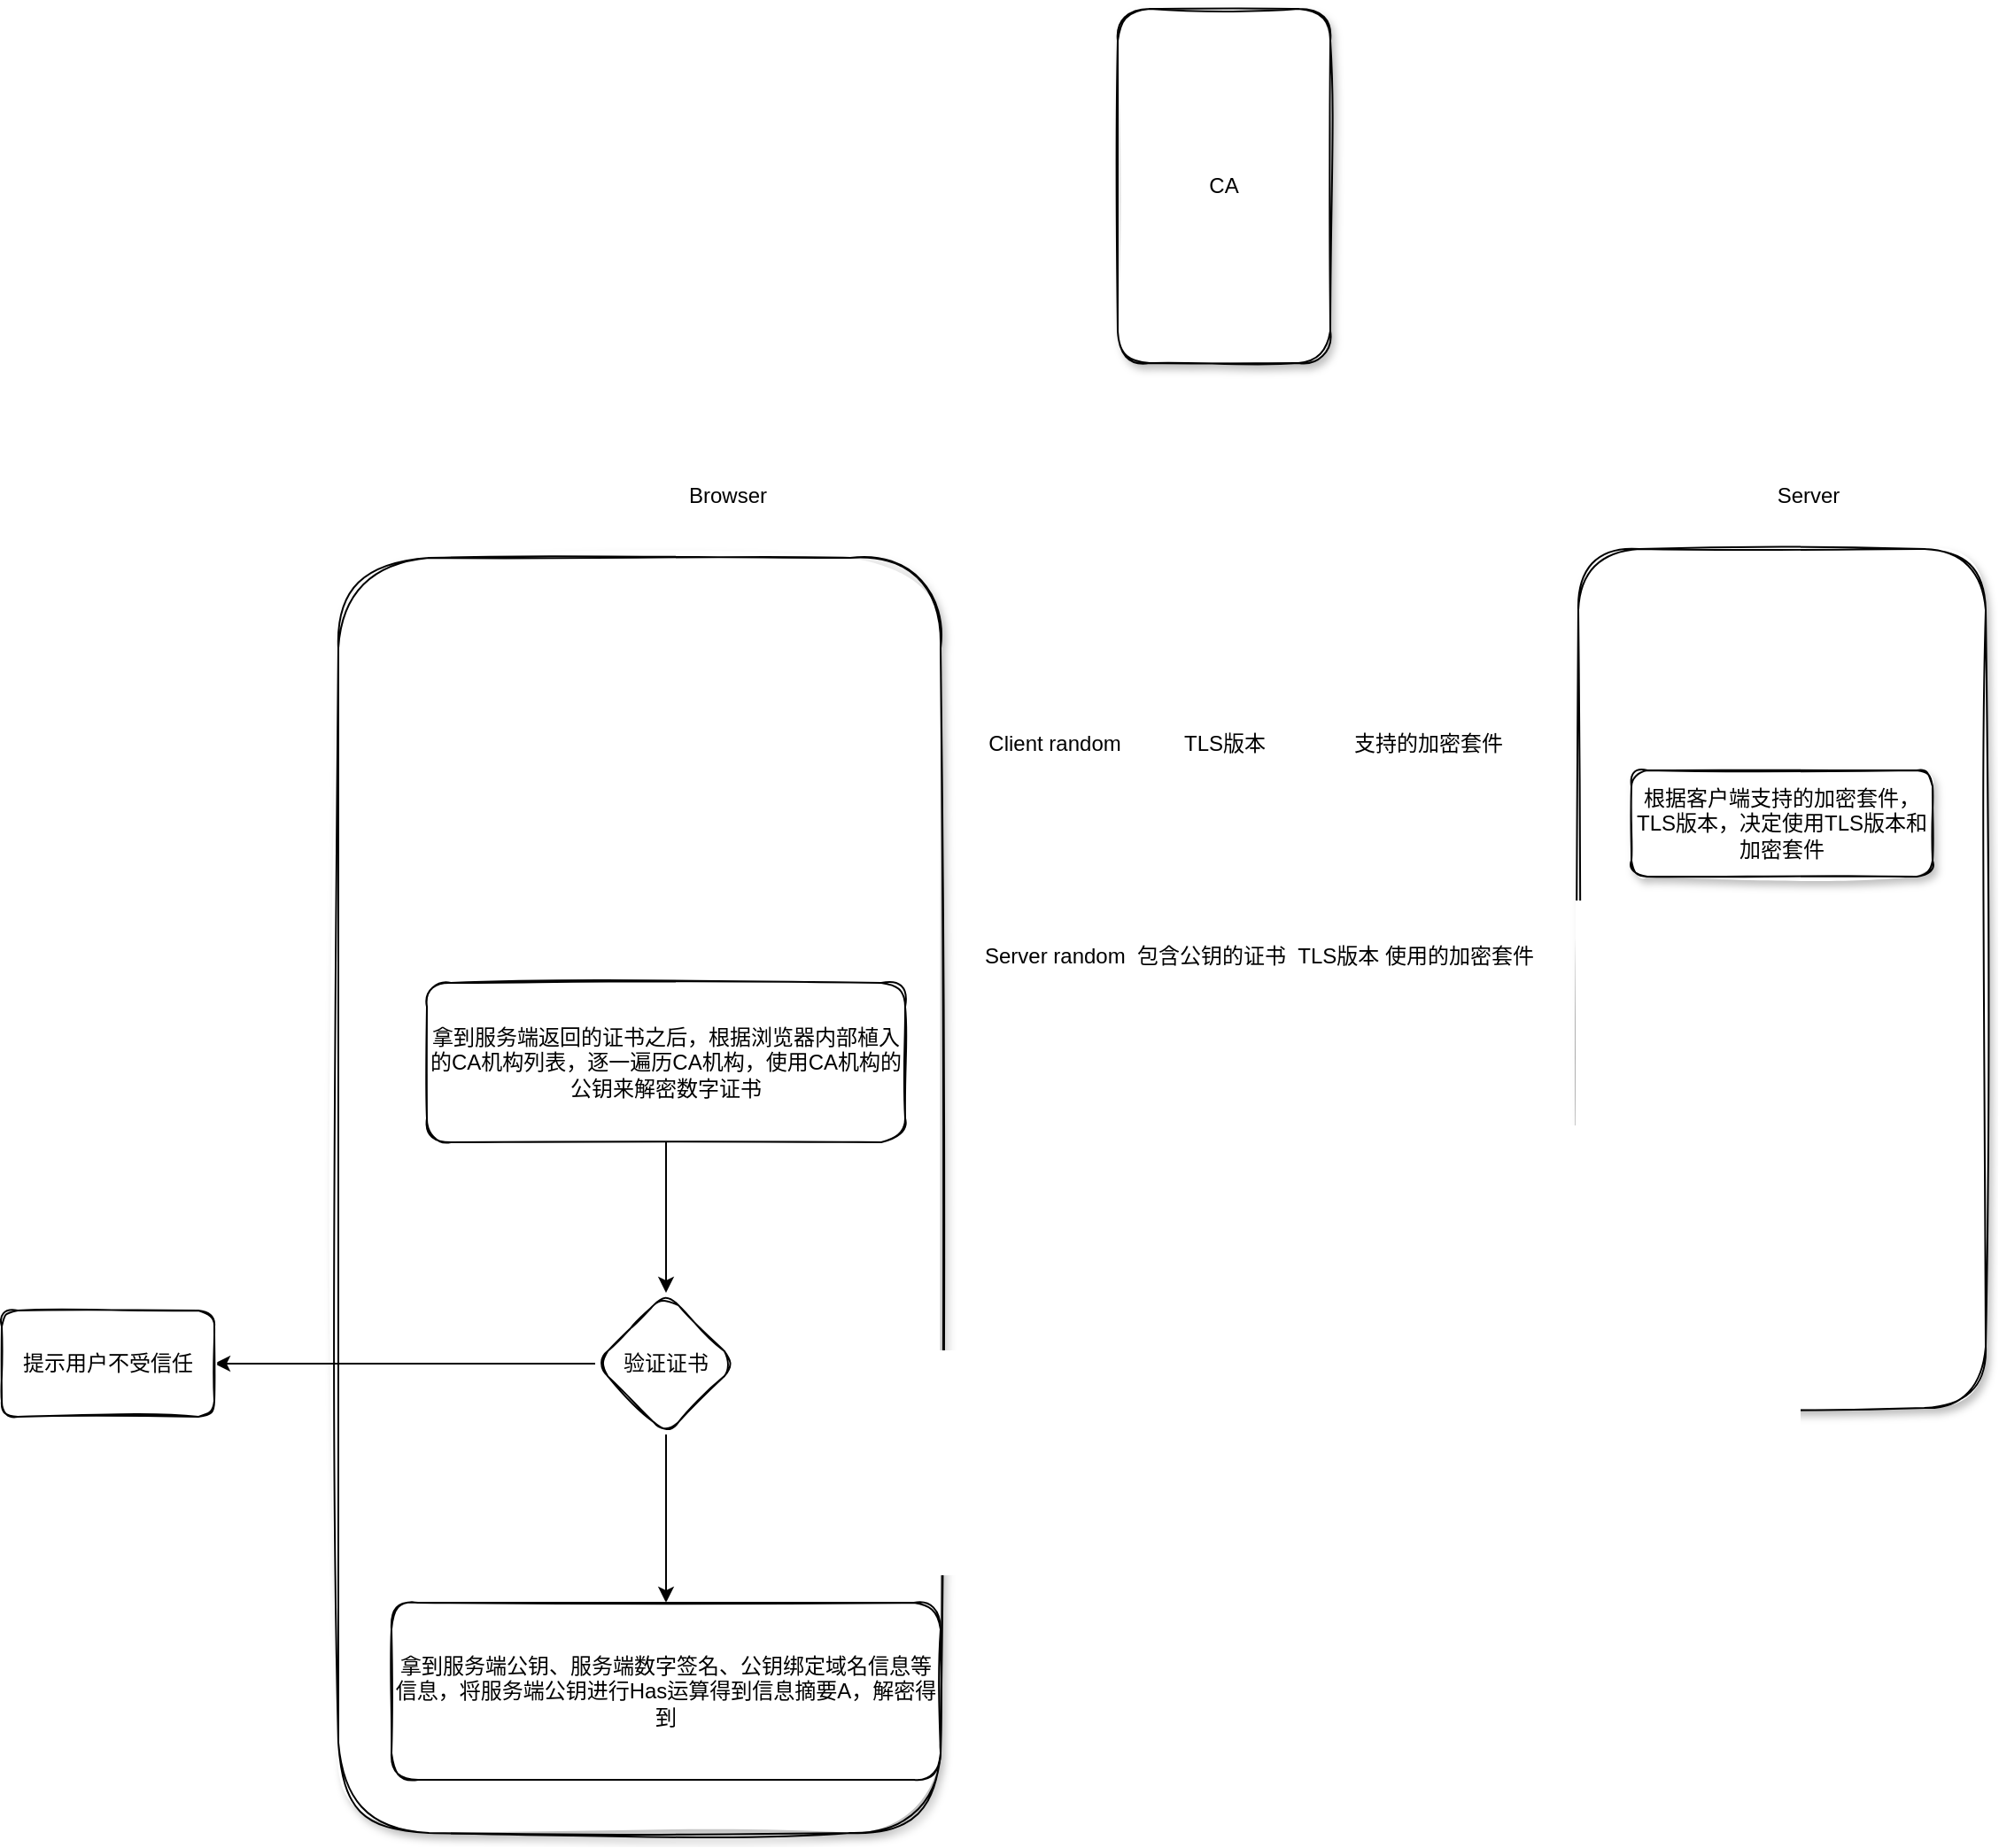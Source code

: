 <mxfile version="20.2.2" type="github">
  <diagram name="第 1 页" id="ejHZZwVxkcxiUhgQxFvp">
    <mxGraphModel dx="1771" dy="579" grid="1" gridSize="10" guides="1" tooltips="1" connect="1" arrows="1" fold="1" page="1" pageScale="1" pageWidth="827" pageHeight="1169" math="0" shadow="0">
      <root>
        <mxCell id="0" />
        <mxCell id="1" parent="0" />
        <mxCell id="8DuH4D30n_TOJNGaP2V3-1" value="" style="rounded=1;whiteSpace=wrap;html=1;sketch=1;curveFitting=1;jiggle=2;shadow=1;glass=0;" parent="1" vertex="1">
          <mxGeometry x="10" y="340" width="340" height="720" as="geometry" />
        </mxCell>
        <mxCell id="8DuH4D30n_TOJNGaP2V3-2" value="" style="rounded=1;whiteSpace=wrap;html=1;shadow=1;glass=0;sketch=1;" parent="1" vertex="1">
          <mxGeometry x="710" y="335" width="230" height="485" as="geometry" />
        </mxCell>
        <mxCell id="8DuH4D30n_TOJNGaP2V3-3" value="Browser" style="text;html=1;strokeColor=none;fillColor=none;align=center;verticalAlign=middle;whiteSpace=wrap;rounded=0;" parent="1" vertex="1">
          <mxGeometry x="200" y="290" width="60" height="30" as="geometry" />
        </mxCell>
        <mxCell id="8DuH4D30n_TOJNGaP2V3-4" value="Server" style="text;html=1;strokeColor=none;fillColor=none;align=center;verticalAlign=middle;whiteSpace=wrap;rounded=0;" parent="1" vertex="1">
          <mxGeometry x="810" y="290" width="60" height="30" as="geometry" />
        </mxCell>
        <mxCell id="8DuH4D30n_TOJNGaP2V3-5" value="&lt;div style=&quot;&quot;&gt;&lt;span style=&quot;background-color: initial;&quot;&gt;CA&lt;/span&gt;&lt;/div&gt;" style="rounded=1;whiteSpace=wrap;html=1;shadow=1;glass=0;sketch=1;align=center;" parent="1" vertex="1">
          <mxGeometry x="450" y="30" width="120" height="200" as="geometry" />
        </mxCell>
        <mxCell id="8DuH4D30n_TOJNGaP2V3-7" value="Client random" style="text;html=1;align=center;verticalAlign=middle;resizable=0;points=[];autosize=1;strokeColor=none;fillColor=none;" parent="1" vertex="1">
          <mxGeometry x="364" y="430" width="100" height="30" as="geometry" />
        </mxCell>
        <mxCell id="8DuH4D30n_TOJNGaP2V3-8" value="TLS版本" style="text;html=1;align=center;verticalAlign=middle;resizable=0;points=[];autosize=1;strokeColor=none;fillColor=none;rotation=0;" parent="1" vertex="1">
          <mxGeometry x="475" y="430" width="70" height="30" as="geometry" />
        </mxCell>
        <mxCell id="8DuH4D30n_TOJNGaP2V3-9" value="支持的加密套件" style="text;html=1;align=center;verticalAlign=middle;resizable=0;points=[];autosize=1;strokeColor=none;fillColor=none;" parent="1" vertex="1">
          <mxGeometry x="570" y="430" width="110" height="30" as="geometry" />
        </mxCell>
        <mxCell id="8DuH4D30n_TOJNGaP2V3-10" value="根据客户端支持的加密套件，TLS版本，决定使用TLS版本和加密套件" style="rounded=1;whiteSpace=wrap;html=1;shadow=1;glass=0;sketch=1;" parent="1" vertex="1">
          <mxGeometry x="740" y="460" width="170" height="60" as="geometry" />
        </mxCell>
        <mxCell id="YwsV2tQjAxOrFVRIQESy-3" value="Server random&amp;nbsp; 包含公钥的证书&amp;nbsp; TLS版本 使用的加密套件" style="text;html=1;strokeColor=none;fillColor=none;align=center;verticalAlign=middle;whiteSpace=wrap;rounded=0;shadow=0;sketch=0;" vertex="1" parent="1">
          <mxGeometry x="330" y="550" width="400" height="30" as="geometry" />
        </mxCell>
        <mxCell id="YwsV2tQjAxOrFVRIQESy-7" value="" style="edgeStyle=none;rounded=0;orthogonalLoop=1;jettySize=auto;html=1;" edge="1" parent="1" source="YwsV2tQjAxOrFVRIQESy-5" target="YwsV2tQjAxOrFVRIQESy-6">
          <mxGeometry relative="1" as="geometry" />
        </mxCell>
        <mxCell id="YwsV2tQjAxOrFVRIQESy-5" value="拿到服务端返回的证书之后，根据浏览器内部植入的CA机构列表，逐一遍历CA机构，使用CA机构的公钥来解密数字证书" style="rounded=1;whiteSpace=wrap;html=1;shadow=0;sketch=1;" vertex="1" parent="1">
          <mxGeometry x="60" y="580" width="270" height="90" as="geometry" />
        </mxCell>
        <mxCell id="YwsV2tQjAxOrFVRIQESy-9" value="" style="edgeStyle=none;rounded=0;orthogonalLoop=1;jettySize=auto;html=1;" edge="1" parent="1" source="YwsV2tQjAxOrFVRIQESy-6" target="YwsV2tQjAxOrFVRIQESy-8">
          <mxGeometry relative="1" as="geometry" />
        </mxCell>
        <mxCell id="YwsV2tQjAxOrFVRIQESy-11" value="" style="edgeStyle=none;rounded=0;orthogonalLoop=1;jettySize=auto;html=1;" edge="1" parent="1" source="YwsV2tQjAxOrFVRIQESy-6" target="YwsV2tQjAxOrFVRIQESy-10">
          <mxGeometry relative="1" as="geometry" />
        </mxCell>
        <mxCell id="YwsV2tQjAxOrFVRIQESy-6" value="验证证书" style="rhombus;whiteSpace=wrap;html=1;rounded=1;shadow=0;sketch=1;" vertex="1" parent="1">
          <mxGeometry x="155" y="755" width="80" height="80" as="geometry" />
        </mxCell>
        <mxCell id="YwsV2tQjAxOrFVRIQESy-8" value="提示用户不受信任" style="whiteSpace=wrap;html=1;rounded=1;shadow=0;sketch=1;" vertex="1" parent="1">
          <mxGeometry x="-180" y="765" width="120" height="60" as="geometry" />
        </mxCell>
        <mxCell id="YwsV2tQjAxOrFVRIQESy-10" value="拿到服务端公钥、服务端数字签名、公钥绑定域名信息等信息，将服务端公钥进行Has运算得到信息摘要A，解密得到" style="whiteSpace=wrap;html=1;rounded=1;shadow=0;sketch=1;" vertex="1" parent="1">
          <mxGeometry x="40" y="930" width="310" height="100" as="geometry" />
        </mxCell>
      </root>
    </mxGraphModel>
  </diagram>
</mxfile>
